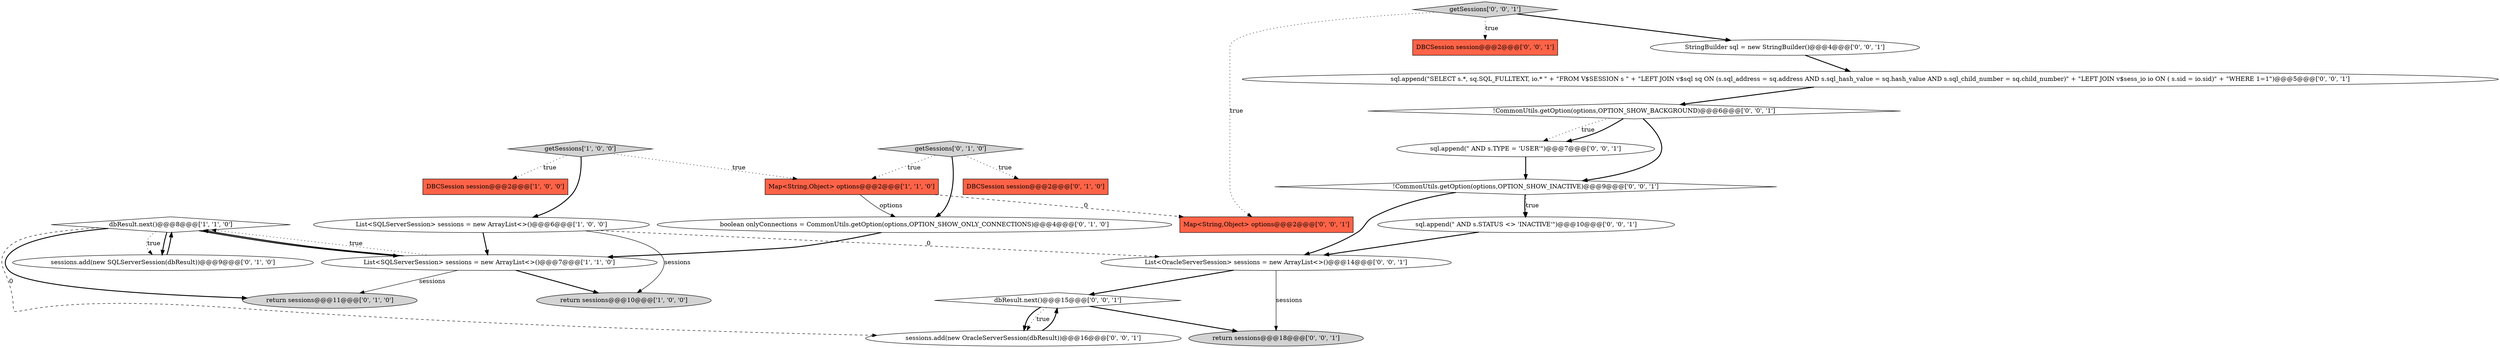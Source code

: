 digraph {
18 [style = filled, label = "!CommonUtils.getOption(options,OPTION_SHOW_BACKGROUND)@@@6@@@['0', '0', '1']", fillcolor = white, shape = diamond image = "AAA0AAABBB3BBB"];
2 [style = filled, label = "Map<String,Object> options@@@2@@@['1', '1', '0']", fillcolor = tomato, shape = box image = "AAA0AAABBB1BBB"];
8 [style = filled, label = "sessions.add(new SQLServerSession(dbResult))@@@9@@@['0', '1', '0']", fillcolor = white, shape = ellipse image = "AAA0AAABBB2BBB"];
19 [style = filled, label = "dbResult.next()@@@15@@@['0', '0', '1']", fillcolor = white, shape = diamond image = "AAA0AAABBB3BBB"];
17 [style = filled, label = "StringBuilder sql = new StringBuilder()@@@4@@@['0', '0', '1']", fillcolor = white, shape = ellipse image = "AAA0AAABBB3BBB"];
14 [style = filled, label = "sql.append(\"SELECT s.*, sq.SQL_FULLTEXT, io.* \" + \"FROM V$SESSION s \" + \"LEFT JOIN v$sql sq ON (s.sql_address = sq.address AND s.sql_hash_value = sq.hash_value AND s.sql_child_number = sq.child_number)\" + \"LEFT JOIN v$sess_io io ON ( s.sid = io.sid)\" + \"WHERE 1=1\")@@@5@@@['0', '0', '1']", fillcolor = white, shape = ellipse image = "AAA0AAABBB3BBB"];
1 [style = filled, label = "List<SQLServerSession> sessions = new ArrayList<>()@@@6@@@['1', '0', '0']", fillcolor = white, shape = ellipse image = "AAA0AAABBB1BBB"];
15 [style = filled, label = "List<OracleServerSession> sessions = new ArrayList<>()@@@14@@@['0', '0', '1']", fillcolor = white, shape = ellipse image = "AAA0AAABBB3BBB"];
24 [style = filled, label = "!CommonUtils.getOption(options,OPTION_SHOW_INACTIVE)@@@9@@@['0', '0', '1']", fillcolor = white, shape = diamond image = "AAA0AAABBB3BBB"];
0 [style = filled, label = "DBCSession session@@@2@@@['1', '0', '0']", fillcolor = tomato, shape = box image = "AAA0AAABBB1BBB"];
7 [style = filled, label = "DBCSession session@@@2@@@['0', '1', '0']", fillcolor = tomato, shape = box image = "AAA0AAABBB2BBB"];
9 [style = filled, label = "return sessions@@@11@@@['0', '1', '0']", fillcolor = lightgray, shape = ellipse image = "AAA0AAABBB2BBB"];
12 [style = filled, label = "DBCSession session@@@2@@@['0', '0', '1']", fillcolor = tomato, shape = box image = "AAA0AAABBB3BBB"];
5 [style = filled, label = "getSessions['1', '0', '0']", fillcolor = lightgray, shape = diamond image = "AAA0AAABBB1BBB"];
11 [style = filled, label = "getSessions['0', '1', '0']", fillcolor = lightgray, shape = diamond image = "AAA0AAABBB2BBB"];
4 [style = filled, label = "List<SQLServerSession> sessions = new ArrayList<>()@@@7@@@['1', '1', '0']", fillcolor = white, shape = ellipse image = "AAA0AAABBB1BBB"];
22 [style = filled, label = "return sessions@@@18@@@['0', '0', '1']", fillcolor = lightgray, shape = ellipse image = "AAA0AAABBB3BBB"];
20 [style = filled, label = "sql.append(\" AND s.TYPE = 'USER'\")@@@7@@@['0', '0', '1']", fillcolor = white, shape = ellipse image = "AAA0AAABBB3BBB"];
13 [style = filled, label = "getSessions['0', '0', '1']", fillcolor = lightgray, shape = diamond image = "AAA0AAABBB3BBB"];
23 [style = filled, label = "Map<String,Object> options@@@2@@@['0', '0', '1']", fillcolor = tomato, shape = box image = "AAA0AAABBB3BBB"];
6 [style = filled, label = "return sessions@@@10@@@['1', '0', '0']", fillcolor = lightgray, shape = ellipse image = "AAA0AAABBB1BBB"];
21 [style = filled, label = "sql.append(\" AND s.STATUS <> 'INACTIVE'\")@@@10@@@['0', '0', '1']", fillcolor = white, shape = ellipse image = "AAA0AAABBB3BBB"];
3 [style = filled, label = "dbResult.next()@@@8@@@['1', '1', '0']", fillcolor = white, shape = diamond image = "AAA0AAABBB1BBB"];
10 [style = filled, label = "boolean onlyConnections = CommonUtils.getOption(options,OPTION_SHOW_ONLY_CONNECTIONS)@@@4@@@['0', '1', '0']", fillcolor = white, shape = ellipse image = "AAA0AAABBB2BBB"];
16 [style = filled, label = "sessions.add(new OracleServerSession(dbResult))@@@16@@@['0', '0', '1']", fillcolor = white, shape = ellipse image = "AAA0AAABBB3BBB"];
24->21 [style = bold, label=""];
5->0 [style = dotted, label="true"];
4->6 [style = bold, label=""];
18->20 [style = dotted, label="true"];
11->2 [style = dotted, label="true"];
18->20 [style = bold, label=""];
14->18 [style = bold, label=""];
21->15 [style = bold, label=""];
4->3 [style = dotted, label="true"];
3->16 [style = dashed, label="0"];
15->22 [style = solid, label="sessions"];
18->24 [style = bold, label=""];
13->17 [style = bold, label=""];
5->1 [style = bold, label=""];
16->19 [style = bold, label=""];
24->15 [style = bold, label=""];
3->8 [style = dotted, label="true"];
15->19 [style = bold, label=""];
19->22 [style = bold, label=""];
1->6 [style = solid, label="sessions"];
17->14 [style = bold, label=""];
11->7 [style = dotted, label="true"];
24->21 [style = dotted, label="true"];
8->3 [style = bold, label=""];
13->23 [style = dotted, label="true"];
4->9 [style = solid, label="sessions"];
19->16 [style = bold, label=""];
19->16 [style = dotted, label="true"];
11->10 [style = bold, label=""];
2->10 [style = solid, label="options"];
10->4 [style = bold, label=""];
3->9 [style = bold, label=""];
3->8 [style = bold, label=""];
1->4 [style = bold, label=""];
2->23 [style = dashed, label="0"];
20->24 [style = bold, label=""];
1->15 [style = dashed, label="0"];
13->12 [style = dotted, label="true"];
4->3 [style = bold, label=""];
3->4 [style = bold, label=""];
5->2 [style = dotted, label="true"];
}
